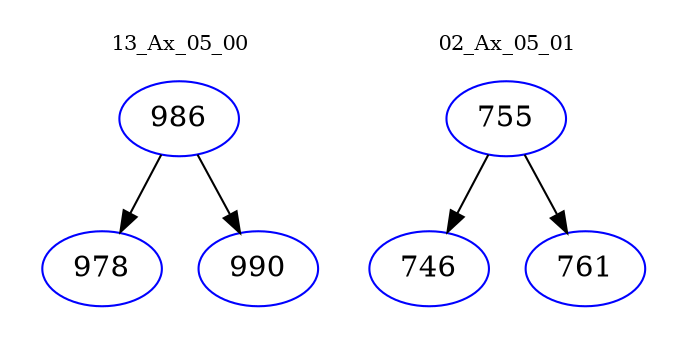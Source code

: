 digraph{
subgraph cluster_0 {
color = white
label = "13_Ax_05_00";
fontsize=10;
T0_986 [label="986", color="blue"]
T0_986 -> T0_978 [color="black"]
T0_978 [label="978", color="blue"]
T0_986 -> T0_990 [color="black"]
T0_990 [label="990", color="blue"]
}
subgraph cluster_1 {
color = white
label = "02_Ax_05_01";
fontsize=10;
T1_755 [label="755", color="blue"]
T1_755 -> T1_746 [color="black"]
T1_746 [label="746", color="blue"]
T1_755 -> T1_761 [color="black"]
T1_761 [label="761", color="blue"]
}
}
